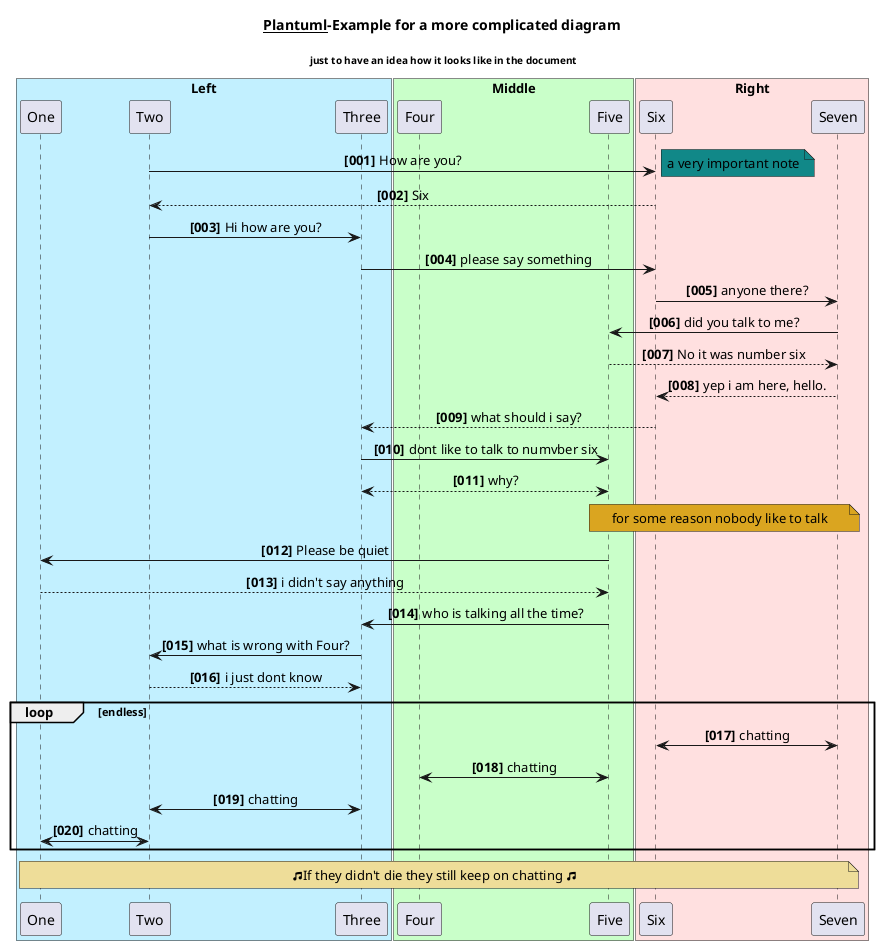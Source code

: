 @startuml "Sample diagram"

title
 __Plantuml__-Example for a more complicated diagram

 <font size="10"> just to have an idea how it looks like in the document</font>
end title

'Lets define some common colors globally
!$COLOR1 = "#118888"
!$COLOR2 = "#daa520"
!$COLOR3 = "#eedd99"
 

skinparam sequenceMessageAlign center
skinparam BoxPadding 0
skinparam backgroundColor transparent


box "Left" #APPLICATION
' Actor "Ausweisinhaber" as USER
participant "One" as LEFT1
participant "Two" as LEFT2
participant "Three" as LEFT3
endbox

box "Middle" #TECHNOLOGY
participant "Four" as MID1
participant "Five" as MID2
endbox

box "Right" #IMPLEMENTATION
participant "Six" as RIGHT1
participant "Seven" as RIGHT2
endbox

autonumber "<b>[000]"

LEFT2->RIGHT1: How are you?
note right $COLOR1
  a very important note
end note

RIGHT1-->LEFT2: Six
LEFT2->LEFT3: Hi how are you?
LEFT3->RIGHT1: please say something
RIGHT1->RIGHT2: anyone there?
RIGHT2->MID2: did you talk to me?
MID2-->RIGHT2: No it was number six
RIGHT2-->RIGHT1: yep i am here, hello.
RIGHT1-->LEFT3: what should i say?
LEFT3->MID2: dont like to talk to numvber six
LEFT3<-->MID2: why?

note over MID2,RIGHT2 $COLOR2
for some reason nobody like to talk
end note

MID2->LEFT1: Please be quiet
LEFT1-->MID2: i didn't say anything
MID2->LEFT3: who is talking all the time?
LEFT3->LEFT2: what is wrong with Four?
LEFT2-->LEFT3: i just dont know
loop endless
            RIGHT1<->RIGHT2: chatting
            MID2<->MID1: chatting
            LEFT3<->LEFT2: chatting
            LEFT2<->LEFT1: chatting
end

note over LEFT1,RIGHT2 $COLOR3
 <&musical-note>If they didn't die they still keep on chatting <&musical-note>
end note

@enduml
